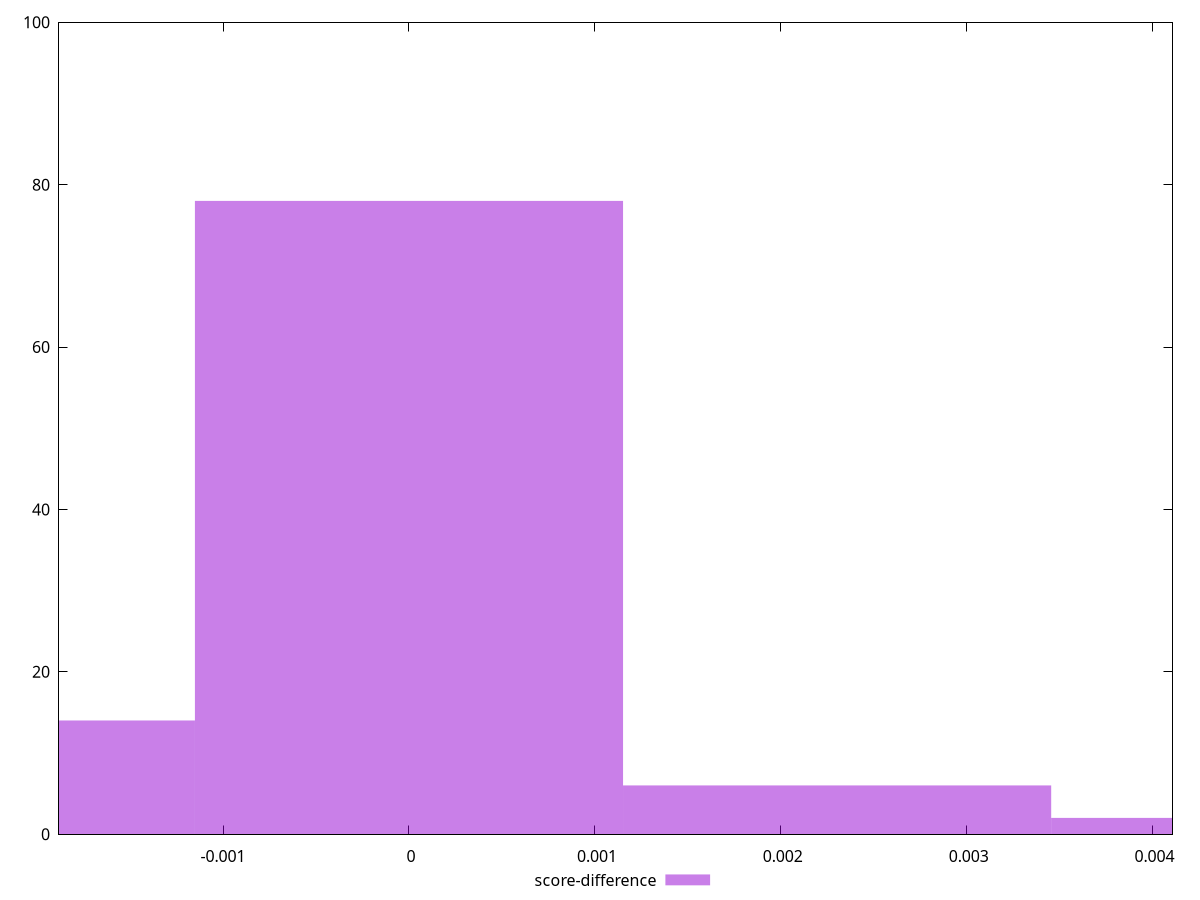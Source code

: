 reset

$scoreDifference <<EOF
0 78
-0.0023030935419489037 14
0.004606187083897807 2
0.0023030935419489037 6
EOF

set key outside below
set boxwidth 0.0023030935419489037
set xrange [-0.0018826787001577916:0.004107190312834907]
set yrange [0:100]
set trange [0:100]
set style fill transparent solid 0.5 noborder
set terminal svg size 640, 490 enhanced background rgb 'white'
set output "report_00008_2021-01-22T20:58:29.167/first-cpu-idle/samples/pages+cached+noexternal+nofonts+nosvg+noimg/score-difference/histogram.svg"

plot $scoreDifference title "score-difference" with boxes

reset
